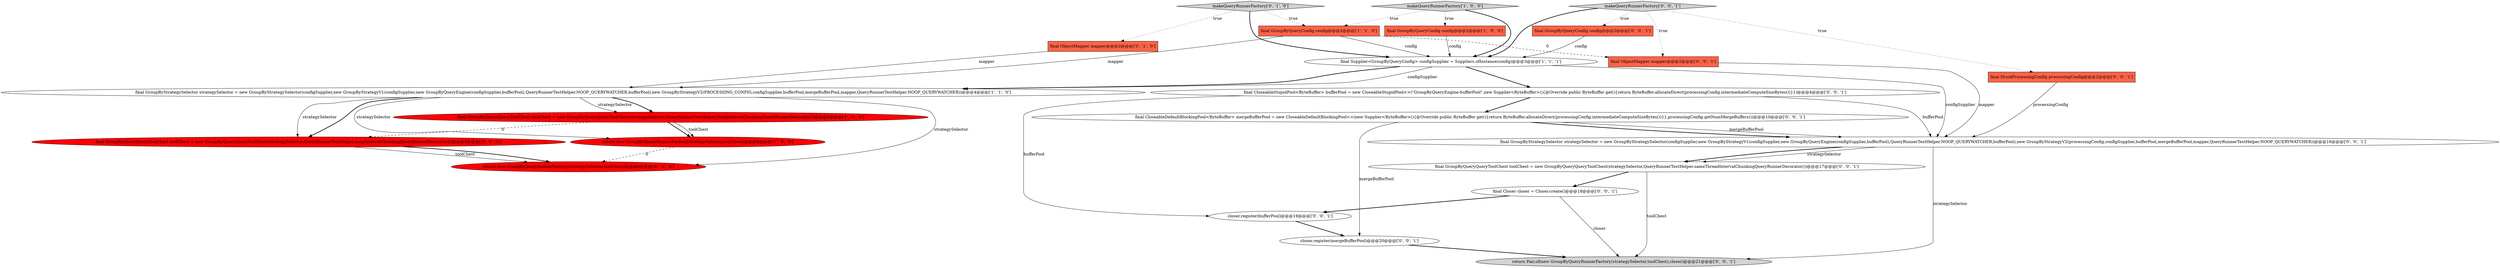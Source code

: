 digraph {
16 [style = filled, label = "final GroupByQueryConfig config@@@2@@@['0', '0', '1']", fillcolor = tomato, shape = box image = "AAA0AAABBB3BBB"];
20 [style = filled, label = "closer.register(mergeBufferPool)@@@20@@@['0', '0', '1']", fillcolor = white, shape = ellipse image = "AAA0AAABBB3BBB"];
6 [style = filled, label = "final GroupByQueryQueryToolChest toolChest = new GroupByQueryQueryToolChest(strategySelector,QueryRunnerTestHelper.NoopIntervalChunkingQueryRunnerDecorator())@@@5@@@['1', '0', '0']", fillcolor = red, shape = ellipse image = "AAA1AAABBB1BBB"];
0 [style = filled, label = "return new GroupByQueryRunnerFactory(strategySelector,toolChest)@@@6@@@['1', '0', '0']", fillcolor = red, shape = ellipse image = "AAA1AAABBB1BBB"];
11 [style = filled, label = "final GroupByStrategySelector strategySelector = new GroupByStrategySelector(configSupplier,new GroupByStrategyV1(configSupplier,new GroupByQueryEngine(configSupplier,bufferPool),QueryRunnerTestHelper.NOOP_QUERYWATCHER,bufferPool),new GroupByStrategyV2(processingConfig,configSupplier,bufferPool,mergeBufferPool,mapper,QueryRunnerTestHelper.NOOP_QUERYWATCHER))@@@16@@@['0', '0', '1']", fillcolor = white, shape = ellipse image = "AAA0AAABBB3BBB"];
2 [style = filled, label = "final GroupByQueryConfig config@@@2@@@['1', '0', '0']", fillcolor = tomato, shape = box image = "AAA0AAABBB1BBB"];
21 [style = filled, label = "return Pair.of(new GroupByQueryRunnerFactory(strategySelector,toolChest),closer)@@@21@@@['0', '0', '1']", fillcolor = lightgray, shape = ellipse image = "AAA0AAABBB3BBB"];
22 [style = filled, label = "final ObjectMapper mapper@@@2@@@['0', '0', '1']", fillcolor = tomato, shape = box image = "AAA0AAABBB3BBB"];
13 [style = filled, label = "final DruidProcessingConfig processingConfig@@@2@@@['0', '0', '1']", fillcolor = tomato, shape = box image = "AAA0AAABBB3BBB"];
8 [style = filled, label = "makeQueryRunnerFactory['0', '1', '0']", fillcolor = lightgray, shape = diamond image = "AAA0AAABBB2BBB"];
12 [style = filled, label = "closer.register(bufferPool)@@@19@@@['0', '0', '1']", fillcolor = white, shape = ellipse image = "AAA0AAABBB3BBB"];
19 [style = filled, label = "final Closer closer = Closer.create()@@@18@@@['0', '0', '1']", fillcolor = white, shape = ellipse image = "AAA0AAABBB3BBB"];
3 [style = filled, label = "makeQueryRunnerFactory['1', '0', '0']", fillcolor = lightgray, shape = diamond image = "AAA0AAABBB1BBB"];
10 [style = filled, label = "final GroupByQueryQueryToolChest toolChest = new GroupByQueryQueryToolChest(strategySelector,QueryRunnerTestHelper.noopIntervalChunkingQueryRunnerDecorator())@@@5@@@['0', '1', '0']", fillcolor = red, shape = ellipse image = "AAA1AAABBB2BBB"];
17 [style = filled, label = "final CloseableStupidPool<ByteBuffer> bufferPool = new CloseableStupidPool<>(\"GroupByQueryEngine-bufferPool\",new Supplier<ByteBuffer>(){@Override public ByteBuffer get(){return ByteBuffer.allocateDirect(processingConfig.intermediateComputeSizeBytes())}})@@@4@@@['0', '0', '1']", fillcolor = white, shape = ellipse image = "AAA0AAABBB3BBB"];
4 [style = filled, label = "final GroupByQueryConfig config@@@2@@@['1', '1', '0']", fillcolor = tomato, shape = box image = "AAA0AAABBB1BBB"];
7 [style = filled, label = "final ObjectMapper mapper@@@2@@@['0', '1', '0']", fillcolor = tomato, shape = box image = "AAA0AAABBB2BBB"];
9 [style = filled, label = "return new GroupByQueryRunnerFactory(strategySelector,toolChest)@@@6@@@['0', '1', '0']", fillcolor = red, shape = ellipse image = "AAA1AAABBB2BBB"];
5 [style = filled, label = "final Supplier<GroupByQueryConfig> configSupplier = Suppliers.ofInstance(config)@@@3@@@['1', '1', '1']", fillcolor = white, shape = ellipse image = "AAA0AAABBB1BBB"];
18 [style = filled, label = "final CloseableDefaultBlockingPool<ByteBuffer> mergeBufferPool = new CloseableDefaultBlockingPool<>(new Supplier<ByteBuffer>(){@Override public ByteBuffer get(){return ByteBuffer.allocateDirect(processingConfig.intermediateComputeSizeBytes())}},processingConfig.getNumMergeBuffers())@@@10@@@['0', '0', '1']", fillcolor = white, shape = ellipse image = "AAA0AAABBB3BBB"];
14 [style = filled, label = "final GroupByQueryQueryToolChest toolChest = new GroupByQueryQueryToolChest(strategySelector,QueryRunnerTestHelper.sameThreadIntervalChunkingQueryRunnerDecorator())@@@17@@@['0', '0', '1']", fillcolor = white, shape = ellipse image = "AAA0AAABBB3BBB"];
15 [style = filled, label = "makeQueryRunnerFactory['0', '0', '1']", fillcolor = lightgray, shape = diamond image = "AAA0AAABBB3BBB"];
1 [style = filled, label = "final GroupByStrategySelector strategySelector = new GroupByStrategySelector(configSupplier,new GroupByStrategyV1(configSupplier,new GroupByQueryEngine(configSupplier,bufferPool),QueryRunnerTestHelper.NOOP_QUERYWATCHER,bufferPool),new GroupByStrategyV2(PROCESSING_CONFIG,configSupplier,bufferPool,mergeBufferPool,mapper,QueryRunnerTestHelper.NOOP_QUERYWATCHER))@@@4@@@['1', '1', '0']", fillcolor = white, shape = ellipse image = "AAA0AAABBB1BBB"];
5->1 [style = solid, label="configSupplier"];
18->11 [style = solid, label="mergeBufferPool"];
4->1 [style = solid, label="mapper"];
1->6 [style = solid, label="strategySelector"];
1->9 [style = solid, label="strategySelector"];
11->14 [style = solid, label="strategySelector"];
10->9 [style = solid, label="toolChest"];
19->12 [style = bold, label=""];
11->14 [style = bold, label=""];
1->10 [style = solid, label="strategySelector"];
18->11 [style = bold, label=""];
12->20 [style = bold, label=""];
3->4 [style = dotted, label="true"];
8->7 [style = dotted, label="true"];
14->19 [style = bold, label=""];
15->22 [style = dotted, label="true"];
2->5 [style = solid, label="config"];
6->0 [style = bold, label=""];
4->22 [style = dashed, label="0"];
15->16 [style = dotted, label="true"];
16->5 [style = solid, label="config"];
5->17 [style = bold, label=""];
5->11 [style = solid, label="configSupplier"];
8->4 [style = dotted, label="true"];
15->5 [style = bold, label=""];
15->13 [style = dotted, label="true"];
6->10 [style = dashed, label="0"];
20->21 [style = bold, label=""];
5->1 [style = bold, label=""];
13->11 [style = solid, label="processingConfig"];
3->5 [style = bold, label=""];
1->6 [style = bold, label=""];
8->5 [style = bold, label=""];
4->5 [style = solid, label="config"];
11->21 [style = solid, label="strategySelector"];
17->11 [style = solid, label="bufferPool"];
19->21 [style = solid, label="closer"];
22->11 [style = solid, label="mapper"];
14->21 [style = solid, label="toolChest"];
10->9 [style = bold, label=""];
0->9 [style = dashed, label="0"];
6->0 [style = solid, label="toolChest"];
18->20 [style = solid, label="mergeBufferPool"];
7->1 [style = solid, label="mapper"];
1->10 [style = bold, label=""];
1->0 [style = solid, label="strategySelector"];
17->18 [style = bold, label=""];
3->2 [style = dotted, label="true"];
17->12 [style = solid, label="bufferPool"];
}
